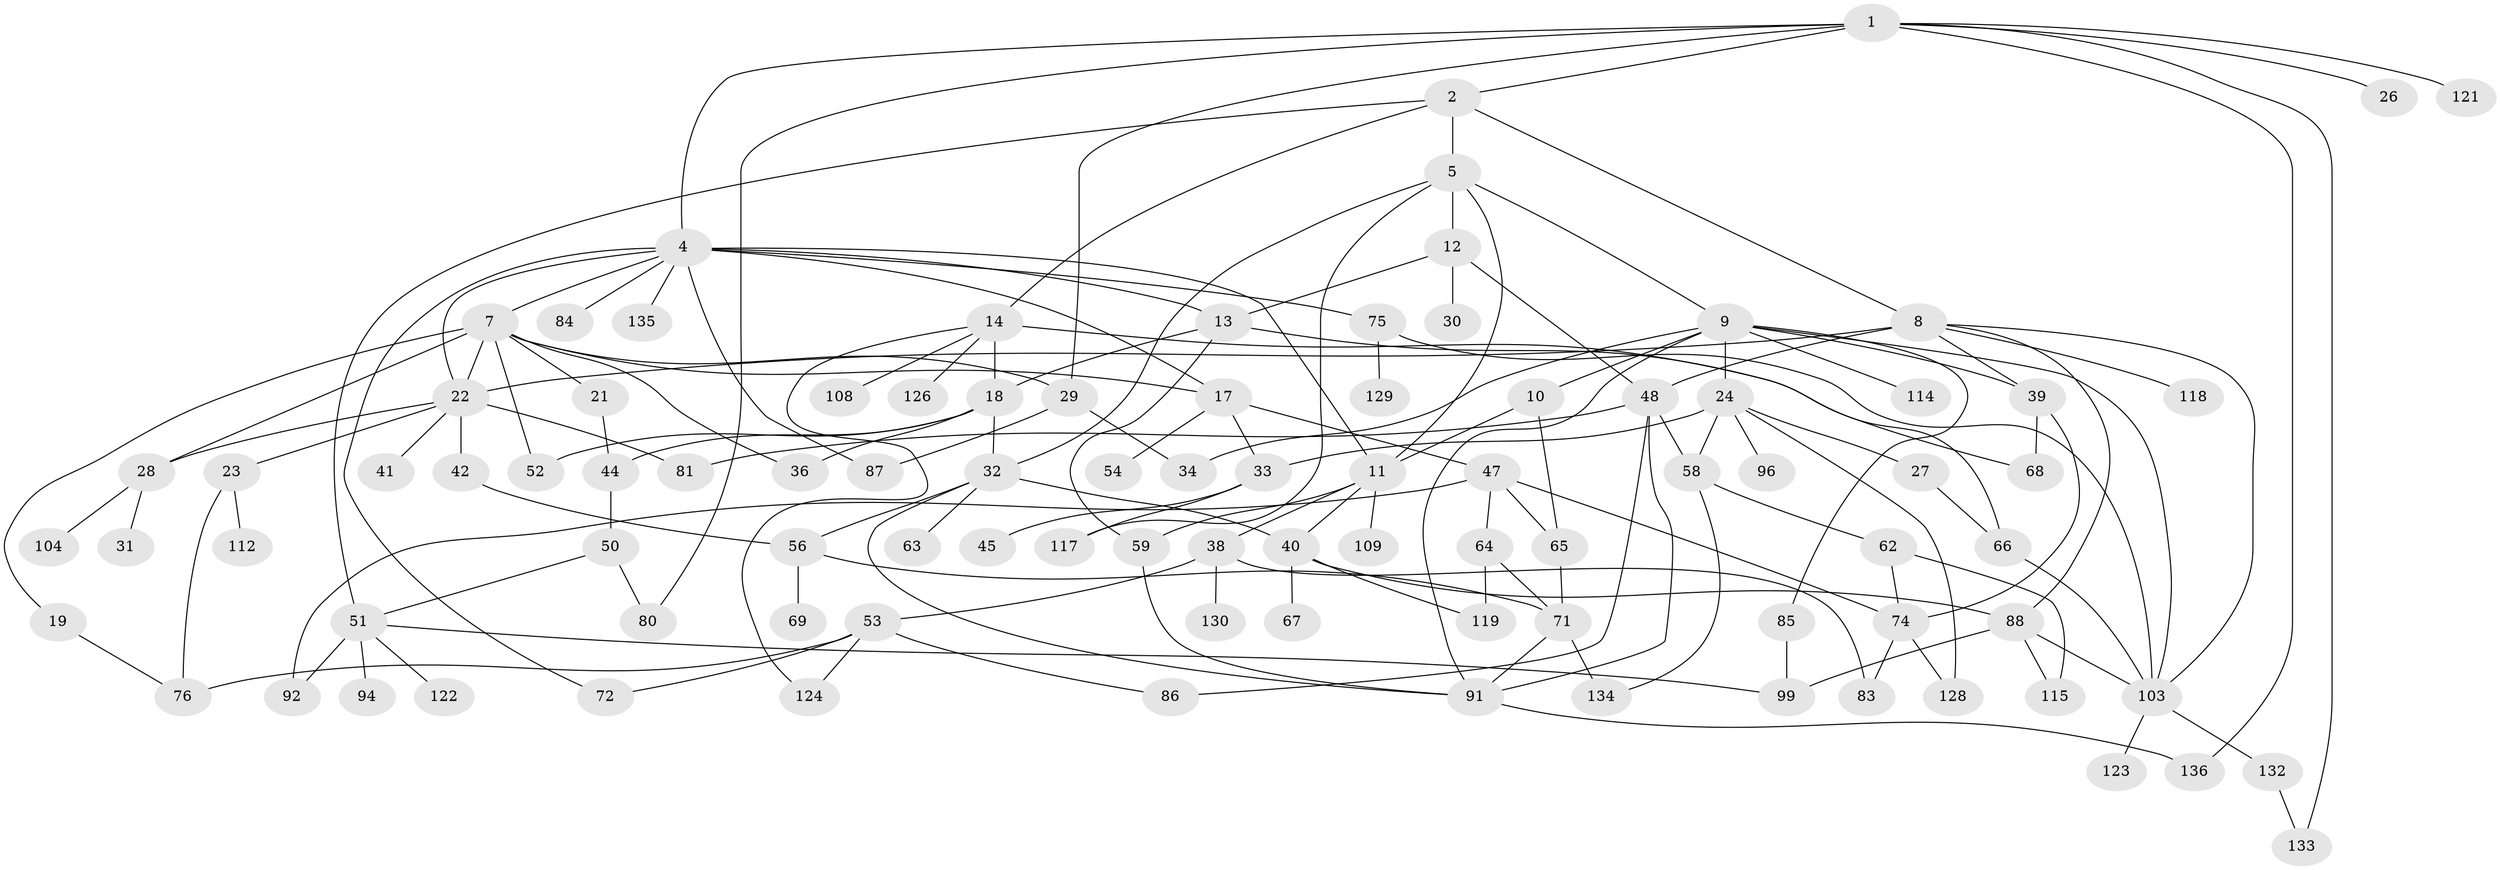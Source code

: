 // Generated by graph-tools (version 1.1) at 2025/23/03/03/25 07:23:33]
// undirected, 95 vertices, 151 edges
graph export_dot {
graph [start="1"]
  node [color=gray90,style=filled];
  1 [super="+16"];
  2 [super="+3"];
  4 [super="+6"];
  5 [super="+90"];
  7 [super="+15"];
  8;
  9 [super="+20"];
  10;
  11 [super="+25"];
  12 [super="+113"];
  13 [super="+111"];
  14 [super="+55"];
  17;
  18 [super="+35"];
  19;
  21;
  22 [super="+46"];
  23 [super="+70"];
  24 [super="+49"];
  26;
  27;
  28 [super="+37"];
  29 [super="+120"];
  30;
  31;
  32 [super="+43"];
  33;
  34 [super="+82"];
  36;
  38 [super="+77"];
  39 [super="+78"];
  40;
  41;
  42 [super="+57"];
  44;
  45;
  47 [super="+100"];
  48 [super="+98"];
  50 [super="+102"];
  51 [super="+60"];
  52;
  53 [super="+73"];
  54;
  56 [super="+110"];
  58 [super="+61"];
  59 [super="+116"];
  62;
  63 [super="+125"];
  64 [super="+105"];
  65;
  66;
  67;
  68;
  69 [super="+89"];
  71 [super="+95"];
  72;
  74 [super="+79"];
  75 [super="+93"];
  76 [super="+97"];
  80;
  81 [super="+106"];
  83;
  84;
  85 [super="+107"];
  86;
  87;
  88;
  91 [super="+101"];
  92;
  94;
  96;
  99 [super="+131"];
  103 [super="+127"];
  104;
  108;
  109;
  112;
  114;
  115;
  117;
  118;
  119;
  121;
  122;
  123;
  124;
  126;
  128;
  129;
  130;
  132;
  133;
  134;
  135;
  136;
  1 -- 2;
  1 -- 4;
  1 -- 26;
  1 -- 136;
  1 -- 80;
  1 -- 133;
  1 -- 121;
  1 -- 29;
  2 -- 51;
  2 -- 5;
  2 -- 8;
  2 -- 14;
  4 -- 11;
  4 -- 13;
  4 -- 72;
  4 -- 84;
  4 -- 87;
  4 -- 135;
  4 -- 17;
  4 -- 22;
  4 -- 7;
  4 -- 75;
  5 -- 9;
  5 -- 12;
  5 -- 32;
  5 -- 117;
  5 -- 11;
  7 -- 29;
  7 -- 36;
  7 -- 52;
  7 -- 17;
  7 -- 28;
  7 -- 19;
  7 -- 21;
  7 -- 22;
  8 -- 48;
  8 -- 118;
  8 -- 103;
  8 -- 22 [weight=2];
  8 -- 88;
  8 -- 39;
  9 -- 10;
  9 -- 24;
  9 -- 85;
  9 -- 114;
  9 -- 91;
  9 -- 39;
  9 -- 34;
  9 -- 103;
  10 -- 65;
  10 -- 11;
  11 -- 38;
  11 -- 59;
  11 -- 109;
  11 -- 40;
  12 -- 30;
  12 -- 48;
  12 -- 13;
  13 -- 18;
  13 -- 59;
  13 -- 66;
  14 -- 68 [weight=2];
  14 -- 108;
  14 -- 126;
  14 -- 124;
  14 -- 18;
  17 -- 33;
  17 -- 47;
  17 -- 54;
  18 -- 32;
  18 -- 36;
  18 -- 52;
  18 -- 44;
  19 -- 76;
  21 -- 44;
  22 -- 23;
  22 -- 28;
  22 -- 41;
  22 -- 42;
  22 -- 81;
  23 -- 112;
  23 -- 76;
  24 -- 27;
  24 -- 96;
  24 -- 33;
  24 -- 128;
  24 -- 58;
  27 -- 66;
  28 -- 31;
  28 -- 104;
  29 -- 34;
  29 -- 87;
  32 -- 40;
  32 -- 56;
  32 -- 63;
  32 -- 91;
  33 -- 45;
  33 -- 117;
  38 -- 53;
  38 -- 130;
  38 -- 83;
  39 -- 74;
  39 -- 68;
  40 -- 67;
  40 -- 88;
  40 -- 119;
  42 -- 56;
  44 -- 50;
  47 -- 64;
  47 -- 74;
  47 -- 65;
  47 -- 92;
  48 -- 58;
  48 -- 91;
  48 -- 86;
  48 -- 81;
  50 -- 51;
  50 -- 80;
  51 -- 92;
  51 -- 94;
  51 -- 122;
  51 -- 99;
  53 -- 86;
  53 -- 72;
  53 -- 124;
  53 -- 76;
  56 -- 69;
  56 -- 71;
  58 -- 62;
  58 -- 134;
  59 -- 91;
  62 -- 115;
  62 -- 74;
  64 -- 71;
  64 -- 119;
  65 -- 71;
  66 -- 103;
  71 -- 91;
  71 -- 134;
  74 -- 83;
  74 -- 128;
  75 -- 129;
  75 -- 103;
  85 -- 99;
  88 -- 103;
  88 -- 115;
  88 -- 99;
  91 -- 136;
  103 -- 123;
  103 -- 132;
  132 -- 133;
}
